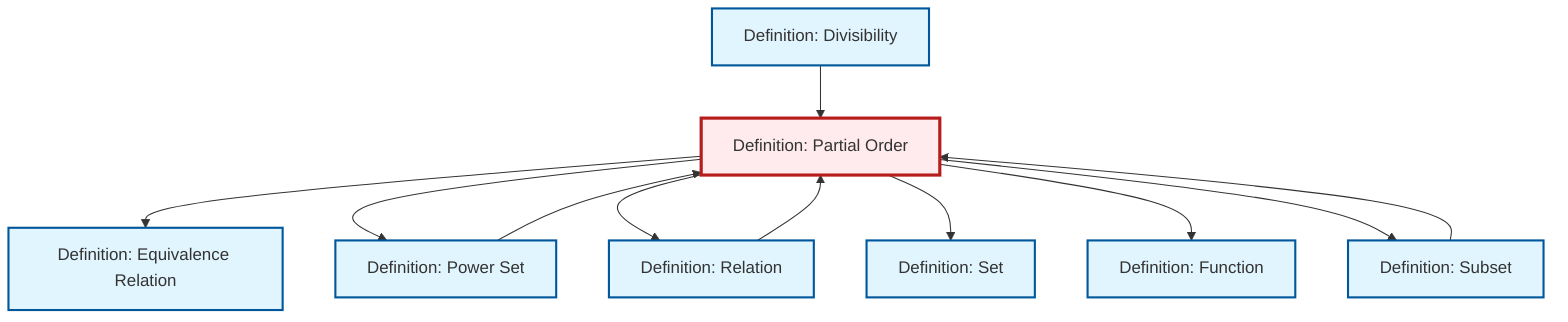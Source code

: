graph TD
    classDef definition fill:#e1f5fe,stroke:#01579b,stroke-width:2px
    classDef theorem fill:#f3e5f5,stroke:#4a148c,stroke-width:2px
    classDef axiom fill:#fff3e0,stroke:#e65100,stroke-width:2px
    classDef example fill:#e8f5e9,stroke:#1b5e20,stroke-width:2px
    classDef current fill:#ffebee,stroke:#b71c1c,stroke-width:3px
    def-equivalence-relation["Definition: Equivalence Relation"]:::definition
    def-set["Definition: Set"]:::definition
    def-partial-order["Definition: Partial Order"]:::definition
    def-relation["Definition: Relation"]:::definition
    def-divisibility["Definition: Divisibility"]:::definition
    def-power-set["Definition: Power Set"]:::definition
    def-subset["Definition: Subset"]:::definition
    def-function["Definition: Function"]:::definition
    def-divisibility --> def-partial-order
    def-partial-order --> def-equivalence-relation
    def-partial-order --> def-power-set
    def-partial-order --> def-relation
    def-relation --> def-partial-order
    def-subset --> def-partial-order
    def-partial-order --> def-set
    def-partial-order --> def-function
    def-power-set --> def-partial-order
    def-partial-order --> def-subset
    class def-partial-order current